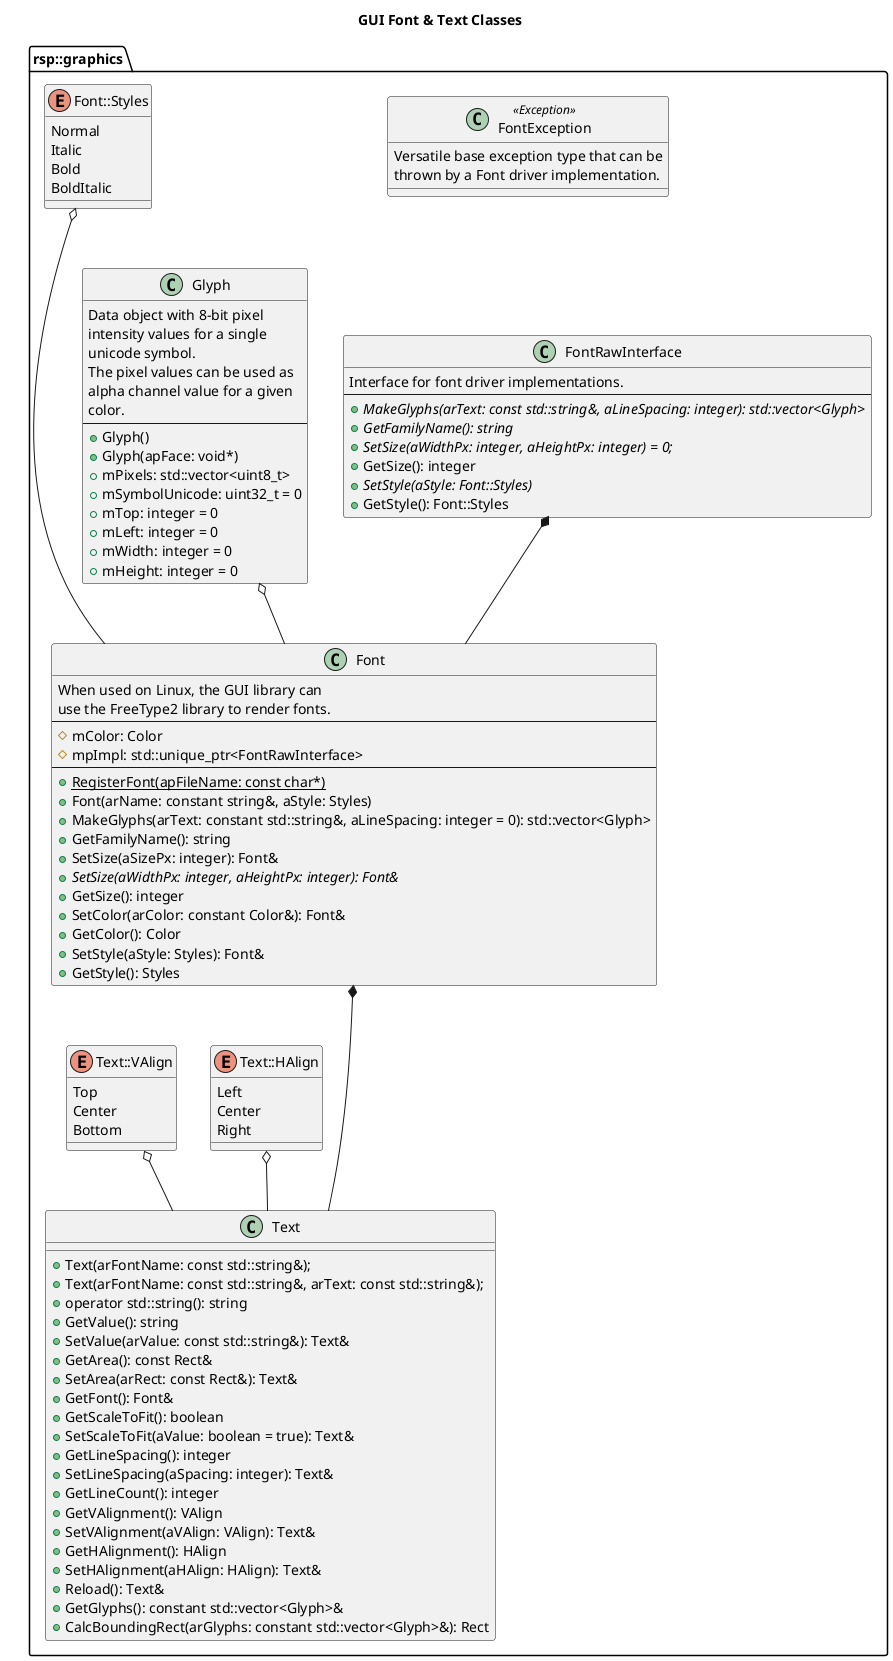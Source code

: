 @startuml

skinparam stereotypeCBackgroundColor<<Exception>> Red

title GUI Font & Text Classes

namespace rsp::graphics {

class FontException <<Exception>> {
    Versatile base exception type that can be
    thrown by a Font driver implementation.
}

class FontRawInterface {
    Interface for font driver implementations.
    --
    +{abstract}MakeGlyphs(arText: const std::string&, aLineSpacing: integer): std::vector<Glyph>
    +{abstract}GetFamilyName(): string
    +{abstract}SetSize(aWidthPx: integer, aHeightPx: integer) = 0;
    +GetSize(): integer
    +{abstract}SetStyle(aStyle: Font::Styles)
    +GetStyle(): Font::Styles
}

class Glyph {
    Data object with 8-bit pixel
    intensity values for a single
    unicode symbol.
    The pixel values can be used as
    alpha channel value for a given
    color.
    --
    +Glyph()
    +Glyph(apFace: void*)
    +mPixels: std::vector<uint8_t>
    +mSymbolUnicode: uint32_t = 0
    +mTop: integer = 0
    +mLeft: integer = 0
    +mWidth: integer = 0
    +mHeight: integer = 0
}

enum Font::Styles {
    Normal
    Italic
    Bold
    BoldItalic
}

class Font {
    When used on Linux, the GUI library can
    use the FreeType2 library to render fonts.
    --
    #mColor: Color
    #mpImpl: std::unique_ptr<FontRawInterface>
    --
    +{static}RegisterFont(apFileName: const char*)
    +Font(arName: constant string&, aStyle: Styles)
    +MakeGlyphs(arText: constant std::string&, aLineSpacing: integer = 0): std::vector<Glyph>
    +GetFamilyName(): string
    +SetSize(aSizePx: integer): Font&
    +{abstract}SetSize(aWidthPx: integer, aHeightPx: integer): Font&
    +GetSize(): integer
    +SetColor(arColor: constant Color&): Font&
    +GetColor(): Color
    +SetStyle(aStyle: Styles): Font&
    +GetStyle(): Styles
}
FontRawInterface *-- Font
Glyph o-- Font
Font::Styles o--- Font

enum Text::HAlign {
    Left
    Center
    Right
}

enum Text::VAlign {
    Top
    Center
    Bottom
}

class Text {
    +Text(arFontName: const std::string&);
    +Text(arFontName: const std::string&, arText: const std::string&);
    +operator std::string(): string
    +GetValue(): string
    +SetValue(arValue: const std::string&): Text&
    +GetArea(): const Rect&
    +SetArea(arRect: const Rect&): Text&
    +GetFont(): Font&
    +GetScaleToFit(): boolean
    +SetScaleToFit(aValue: boolean = true): Text&
    +GetLineSpacing(): integer
    +SetLineSpacing(aSpacing: integer): Text&
    +GetLineCount(): integer
    +GetVAlignment(): VAlign
    +SetVAlignment(aVAlign: VAlign): Text&
    +GetHAlignment(): HAlign
    +SetHAlignment(aHAlign: HAlign): Text&
    +Reload(): Text&
    +GetGlyphs(): constant std::vector<Glyph>&
    +CalcBoundingRect(arGlyphs: constant std::vector<Glyph>&): Rect
}

Font *--- Text
Text::VAlign o-- Text
Text::HAlign o-- Text

@enduml
